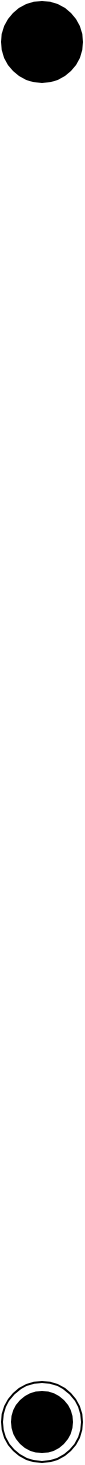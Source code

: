 <mxfile version="14.8.0" type="github">
  <diagram id="ZphxUUcqN-YUyvibi_TA" name="Page-1">
    <mxGraphModel dx="808" dy="548" grid="1" gridSize="10" guides="1" tooltips="1" connect="1" arrows="1" fold="1" page="1" pageScale="1" pageWidth="827" pageHeight="1169" math="0" shadow="0">
      <root>
        <mxCell id="0" />
        <mxCell id="1" parent="0" />
        <mxCell id="MGaKZj0oxfJOp3u-0vHZ-1" value="" style="shape=ellipse;html=1;fillColor=#000000;fontSize=18;fontColor=#ffffff;" vertex="1" parent="1">
          <mxGeometry x="360" y="40" width="40" height="40" as="geometry" />
        </mxCell>
        <mxCell id="MGaKZj0oxfJOp3u-0vHZ-2" value="" style="shape=mxgraph.sysml.actFinal;html=1;verticalLabelPosition=bottom;labelBackgroundColor=#ffffff;verticalAlign=top;" vertex="1" parent="1">
          <mxGeometry x="360" y="730" width="40" height="40" as="geometry" />
        </mxCell>
      </root>
    </mxGraphModel>
  </diagram>
</mxfile>
